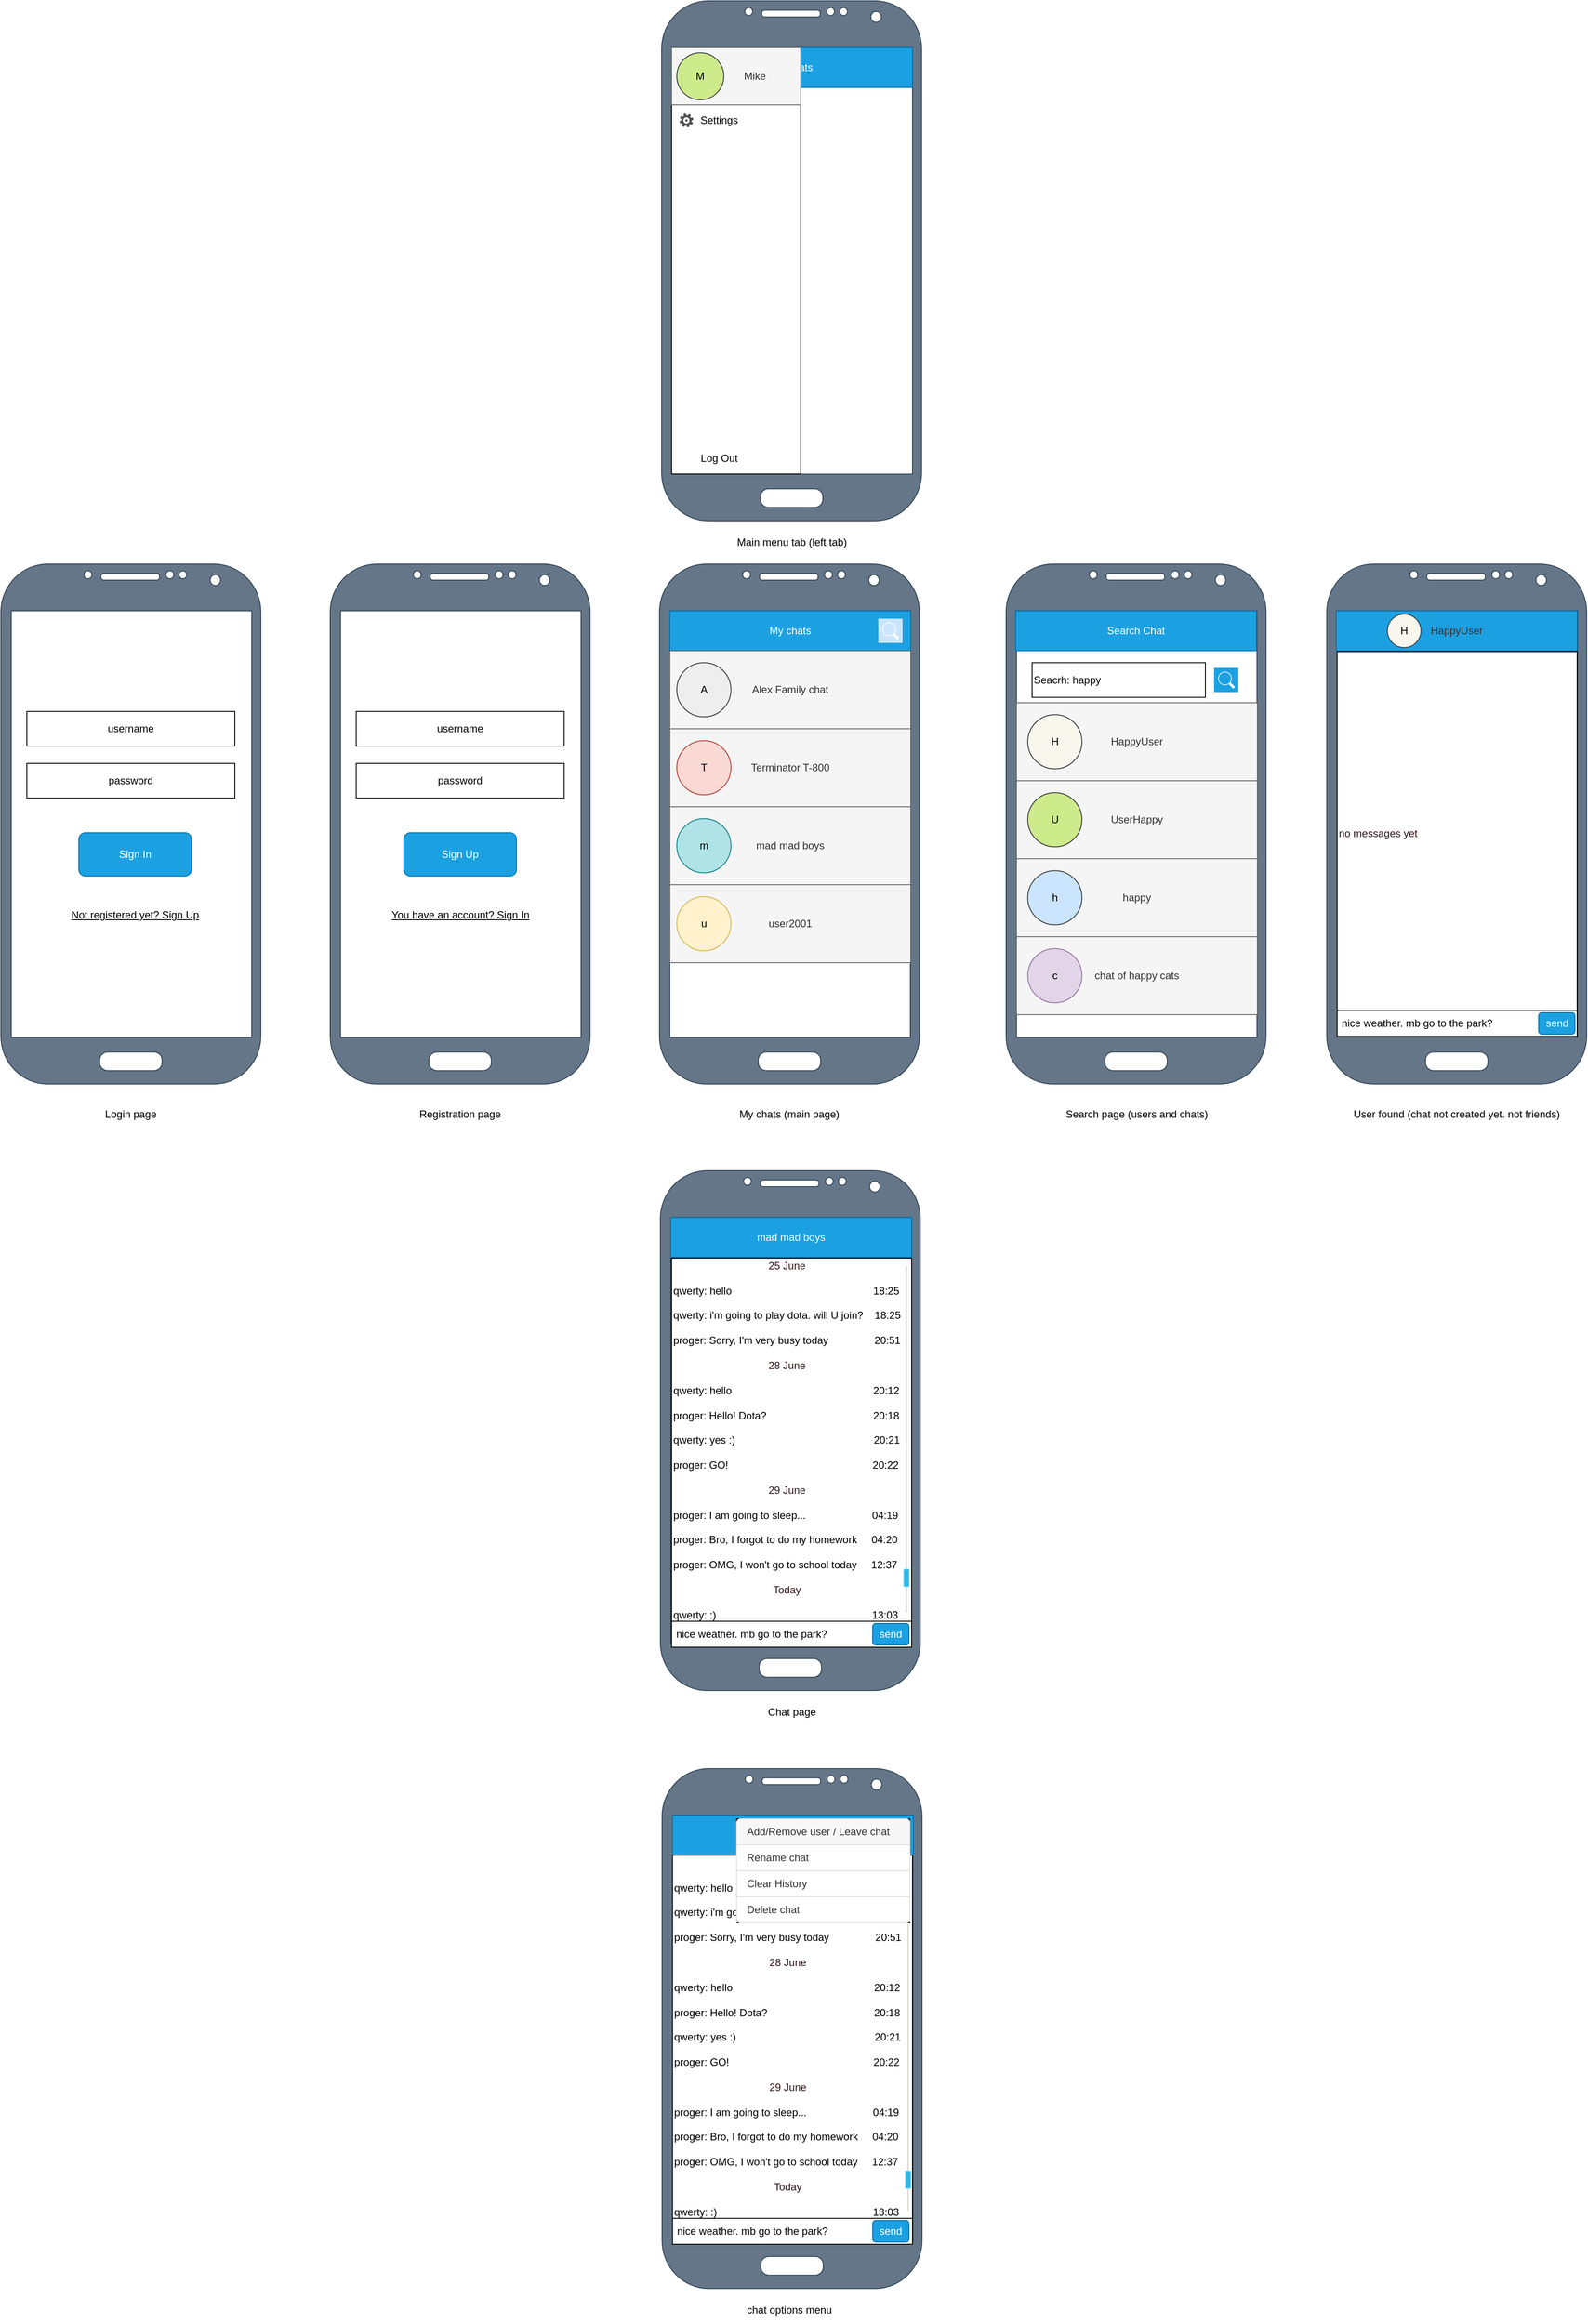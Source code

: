 <mxfile version="26.2.14">
  <diagram name="Page-1" id="aGKcRfbAle5KNDt8mZQq">
    <mxGraphModel dx="2852" dy="2586" grid="1" gridSize="10" guides="1" tooltips="1" connect="1" arrows="1" fold="1" page="1" pageScale="1" pageWidth="850" pageHeight="1100" math="0" shadow="0">
      <root>
        <mxCell id="0" />
        <mxCell id="1" parent="0" />
        <mxCell id="c1aESUFR3UjwaacBhGVk-5" value="" style="verticalLabelPosition=bottom;verticalAlign=top;html=1;shadow=0;dashed=0;strokeWidth=1;shape=mxgraph.android.phone2;strokeColor=#314354;fillColor=#647687;fontColor=#ffffff;" vertex="1" parent="1">
          <mxGeometry x="90" y="10" width="300" height="600" as="geometry" />
        </mxCell>
        <mxCell id="c1aESUFR3UjwaacBhGVk-6" value="" style="verticalLabelPosition=bottom;verticalAlign=top;html=1;shadow=0;dashed=0;strokeWidth=1;shape=mxgraph.android.phone2;strokeColor=#314354;fillColor=#647687;fontColor=#ffffff;" vertex="1" parent="1">
          <mxGeometry x="470" y="10" width="300" height="600" as="geometry" />
        </mxCell>
        <mxCell id="c1aESUFR3UjwaacBhGVk-7" value="username" style="rounded=0;whiteSpace=wrap;html=1;" vertex="1" parent="1">
          <mxGeometry x="120" y="180" width="240" height="40" as="geometry" />
        </mxCell>
        <mxCell id="c1aESUFR3UjwaacBhGVk-8" value="password" style="rounded=0;whiteSpace=wrap;html=1;" vertex="1" parent="1">
          <mxGeometry x="120" y="240" width="240" height="40" as="geometry" />
        </mxCell>
        <mxCell id="c1aESUFR3UjwaacBhGVk-9" value="Sign In" style="rounded=1;whiteSpace=wrap;html=1;fillColor=#1ba1e2;fontColor=#ffffff;strokeColor=#006EAF;" vertex="1" parent="1">
          <mxGeometry x="180" y="320" width="130" height="50" as="geometry" />
        </mxCell>
        <mxCell id="c1aESUFR3UjwaacBhGVk-10" value="Not registered yet? Sign Up" style="text;html=1;align=center;verticalAlign=middle;whiteSpace=wrap;rounded=0;fontStyle=4" vertex="1" parent="1">
          <mxGeometry x="170" y="400" width="150" height="30" as="geometry" />
        </mxCell>
        <mxCell id="c1aESUFR3UjwaacBhGVk-11" value="" style="verticalLabelPosition=bottom;verticalAlign=top;html=1;shadow=0;dashed=0;strokeWidth=1;shape=mxgraph.android.phone2;strokeColor=#314354;fillColor=#647687;fontColor=#ffffff;" vertex="1" parent="1">
          <mxGeometry x="850" y="10" width="300" height="600" as="geometry" />
        </mxCell>
        <mxCell id="c1aESUFR3UjwaacBhGVk-12" value="username" style="rounded=0;whiteSpace=wrap;html=1;" vertex="1" parent="1">
          <mxGeometry x="500" y="180" width="240" height="40" as="geometry" />
        </mxCell>
        <mxCell id="c1aESUFR3UjwaacBhGVk-13" value="password" style="rounded=0;whiteSpace=wrap;html=1;" vertex="1" parent="1">
          <mxGeometry x="500" y="240" width="240" height="40" as="geometry" />
        </mxCell>
        <mxCell id="c1aESUFR3UjwaacBhGVk-14" value="Sign Up" style="rounded=1;whiteSpace=wrap;html=1;fillColor=#1ba1e2;fontColor=#ffffff;strokeColor=#006EAF;" vertex="1" parent="1">
          <mxGeometry x="555" y="320" width="130" height="50" as="geometry" />
        </mxCell>
        <mxCell id="c1aESUFR3UjwaacBhGVk-15" value="You have an account? Sign In" style="text;html=1;align=center;verticalAlign=middle;whiteSpace=wrap;rounded=0;fontStyle=4" vertex="1" parent="1">
          <mxGeometry x="522.5" y="400" width="195" height="30" as="geometry" />
        </mxCell>
        <mxCell id="c1aESUFR3UjwaacBhGVk-16" value="My chats" style="rounded=0;whiteSpace=wrap;html=1;fillColor=#1ba1e2;fontColor=#ffffff;strokeColor=#006EAF;" vertex="1" parent="1">
          <mxGeometry x="862" y="64" width="278" height="46" as="geometry" />
        </mxCell>
        <mxCell id="c1aESUFR3UjwaacBhGVk-17" value="Alex Family chat" style="rounded=0;whiteSpace=wrap;html=1;fillColor=#f5f5f5;fontColor=#333333;strokeColor=#666666;" vertex="1" parent="1">
          <mxGeometry x="862" y="110" width="278" height="90" as="geometry" />
        </mxCell>
        <mxCell id="c1aESUFR3UjwaacBhGVk-18" value="A" style="ellipse;whiteSpace=wrap;html=1;aspect=fixed;fillColor=#eeeeee;strokeColor=#36393d;" vertex="1" parent="1">
          <mxGeometry x="870" y="123.75" width="62.5" height="62.5" as="geometry" />
        </mxCell>
        <mxCell id="c1aESUFR3UjwaacBhGVk-19" value="Terminator T-800" style="rounded=0;whiteSpace=wrap;html=1;fillColor=#f5f5f5;fontColor=#333333;strokeColor=#666666;" vertex="1" parent="1">
          <mxGeometry x="862" y="200" width="278" height="90" as="geometry" />
        </mxCell>
        <mxCell id="c1aESUFR3UjwaacBhGVk-20" value="mad mad boys" style="rounded=0;whiteSpace=wrap;html=1;fillColor=#f5f5f5;fontColor=#333333;strokeColor=#666666;" vertex="1" parent="1">
          <mxGeometry x="862" y="290" width="278" height="90" as="geometry" />
        </mxCell>
        <mxCell id="c1aESUFR3UjwaacBhGVk-21" value="T" style="ellipse;whiteSpace=wrap;html=1;aspect=fixed;fillColor=#fad9d5;strokeColor=#ae4132;" vertex="1" parent="1">
          <mxGeometry x="870" y="213.75" width="62.5" height="62.5" as="geometry" />
        </mxCell>
        <mxCell id="c1aESUFR3UjwaacBhGVk-22" value="m" style="ellipse;whiteSpace=wrap;html=1;aspect=fixed;fillColor=#b0e3e6;strokeColor=#0e8088;" vertex="1" parent="1">
          <mxGeometry x="870" y="303.75" width="62.5" height="62.5" as="geometry" />
        </mxCell>
        <mxCell id="c1aESUFR3UjwaacBhGVk-23" value="user2001" style="rounded=0;whiteSpace=wrap;html=1;fillColor=#f5f5f5;fontColor=#333333;strokeColor=#666666;" vertex="1" parent="1">
          <mxGeometry x="862" y="380" width="278" height="90" as="geometry" />
        </mxCell>
        <mxCell id="c1aESUFR3UjwaacBhGVk-24" value="u" style="ellipse;whiteSpace=wrap;html=1;aspect=fixed;fillColor=#fff2cc;strokeColor=#d6b656;" vertex="1" parent="1">
          <mxGeometry x="870" y="393.75" width="62.5" height="62.5" as="geometry" />
        </mxCell>
        <mxCell id="c1aESUFR3UjwaacBhGVk-26" value="" style="shape=image;html=1;verticalAlign=top;verticalLabelPosition=bottom;labelBackgroundColor=#ffffff;imageAspect=0;aspect=fixed;image=https://cdn0.iconfinder.com/data/icons/evericons-24px-vol-1/24/menu-dots-128.png" vertex="1" parent="1">
          <mxGeometry x="870" y="72" width="30" height="30" as="geometry" />
        </mxCell>
        <mxCell id="c1aESUFR3UjwaacBhGVk-27" value="" style="verticalLabelPosition=bottom;verticalAlign=top;html=1;shadow=0;dashed=0;strokeWidth=1;shape=mxgraph.android.phone2;strokeColor=#314354;fillColor=#647687;fontColor=#ffffff;" vertex="1" parent="1">
          <mxGeometry x="1250" y="10" width="300" height="600" as="geometry" />
        </mxCell>
        <mxCell id="c1aESUFR3UjwaacBhGVk-28" value="Search Chat" style="rounded=0;whiteSpace=wrap;html=1;fillColor=#1ba1e2;fontColor=#ffffff;strokeColor=#006EAF;" vertex="1" parent="1">
          <mxGeometry x="1261" y="64" width="278" height="46" as="geometry" />
        </mxCell>
        <mxCell id="c1aESUFR3UjwaacBhGVk-30" value="Seacrh: happy" style="rounded=0;whiteSpace=wrap;html=1;align=left;" vertex="1" parent="1">
          <mxGeometry x="1280" y="123.75" width="200" height="40" as="geometry" />
        </mxCell>
        <mxCell id="c1aESUFR3UjwaacBhGVk-32" value="" style="sketch=0;pointerEvents=1;shadow=0;dashed=0;html=1;strokeColor=#006EAF;fillColor=#1ba1e2;labelPosition=center;verticalLabelPosition=bottom;verticalAlign=top;align=center;outlineConnect=0;shape=mxgraph.veeam2.magnifying_glass;fontColor=#ffffff;" vertex="1" parent="1">
          <mxGeometry x="1490" y="129.75" width="28.0" height="28.0" as="geometry" />
        </mxCell>
        <mxCell id="c1aESUFR3UjwaacBhGVk-33" value="HappyUser" style="rounded=0;whiteSpace=wrap;html=1;fillColor=#f5f5f5;fontColor=#333333;strokeColor=#666666;" vertex="1" parent="1">
          <mxGeometry x="1262" y="170" width="278" height="90" as="geometry" />
        </mxCell>
        <mxCell id="c1aESUFR3UjwaacBhGVk-34" value="UserHappy" style="rounded=0;whiteSpace=wrap;html=1;fillColor=#f5f5f5;fontColor=#333333;strokeColor=#666666;" vertex="1" parent="1">
          <mxGeometry x="1262" y="260" width="278" height="90" as="geometry" />
        </mxCell>
        <mxCell id="c1aESUFR3UjwaacBhGVk-35" value="happy" style="rounded=0;whiteSpace=wrap;html=1;fillColor=#f5f5f5;fontColor=#333333;strokeColor=#666666;" vertex="1" parent="1">
          <mxGeometry x="1262" y="350" width="278" height="90" as="geometry" />
        </mxCell>
        <mxCell id="c1aESUFR3UjwaacBhGVk-36" value="chat of happy cats" style="rounded=0;whiteSpace=wrap;html=1;fillColor=#f5f5f5;fontColor=#333333;strokeColor=#666666;" vertex="1" parent="1">
          <mxGeometry x="1262" y="440" width="278" height="90" as="geometry" />
        </mxCell>
        <mxCell id="c1aESUFR3UjwaacBhGVk-37" value="" style="verticalLabelPosition=bottom;verticalAlign=top;html=1;shadow=0;dashed=0;strokeWidth=1;shape=mxgraph.android.phone2;strokeColor=#314354;fillColor=#647687;fontColor=#ffffff;" vertex="1" parent="1">
          <mxGeometry x="851" y="710" width="300" height="600" as="geometry" />
        </mxCell>
        <mxCell id="c1aESUFR3UjwaacBhGVk-38" value="mad mad boys" style="rounded=0;whiteSpace=wrap;html=1;fillColor=#1ba1e2;fontColor=#ffffff;strokeColor=#006EAF;" vertex="1" parent="1">
          <mxGeometry x="863" y="764" width="278" height="46" as="geometry" />
        </mxCell>
        <mxCell id="c1aESUFR3UjwaacBhGVk-40" value="&lt;div style=&quot;text-align: center;&quot;&gt;&lt;font style=&quot;color: light-dark(rgb(49, 22, 22), rgb(237, 237, 237));&quot;&gt;25 June&lt;/font&gt;&lt;/div&gt;&lt;div&gt;&lt;br&gt;&lt;/div&gt;qwerty: hello&amp;nbsp; &amp;nbsp; &amp;nbsp; &amp;nbsp; &amp;nbsp; &amp;nbsp; &amp;nbsp; &amp;nbsp; &amp;nbsp; &amp;nbsp; &amp;nbsp; &amp;nbsp; &amp;nbsp; &amp;nbsp; &amp;nbsp; &amp;nbsp; &amp;nbsp; &amp;nbsp; &amp;nbsp; &amp;nbsp; &amp;nbsp; &amp;nbsp; &amp;nbsp; &amp;nbsp; &amp;nbsp;18:25&lt;div&gt;&lt;br&gt;&lt;/div&gt;&lt;div&gt;qwerty: i&#39;m going to play dota. will U join?&amp;nbsp; &amp;nbsp; 18:25&lt;/div&gt;&lt;div&gt;&lt;br&gt;&lt;/div&gt;&lt;div&gt;proger: Sorry, I&#39;m very busy today&amp;nbsp; &amp;nbsp; &amp;nbsp; &amp;nbsp; &amp;nbsp; &amp;nbsp; &amp;nbsp; &amp;nbsp; 20:51&lt;/div&gt;&lt;div&gt;&lt;br&gt;&lt;/div&gt;&lt;div style=&quot;text-align: center;&quot;&gt;&lt;span style=&quot;color: rgb(49, 22, 22); background-color: transparent;&quot;&gt;28 June&lt;/span&gt;&lt;/div&gt;&lt;div&gt;&lt;span style=&quot;color: rgb(49, 22, 22); text-align: center; background-color: transparent;&quot;&gt;&lt;br&gt;&lt;/span&gt;&lt;/div&gt;&lt;div&gt;&lt;span style=&quot;color: rgb(49, 22, 22); text-align: center; background-color: transparent;&quot;&gt;&lt;span style=&quot;color: rgb(0, 0, 0); text-align: left;&quot;&gt;qwerty: hello&amp;nbsp; &amp;nbsp; &amp;nbsp; &amp;nbsp; &amp;nbsp; &amp;nbsp; &amp;nbsp; &amp;nbsp; &amp;nbsp; &amp;nbsp; &amp;nbsp; &amp;nbsp; &amp;nbsp; &amp;nbsp; &amp;nbsp; &amp;nbsp; &amp;nbsp; &amp;nbsp; &amp;nbsp; &amp;nbsp; &amp;nbsp; &amp;nbsp; &amp;nbsp; &amp;nbsp; &amp;nbsp;20:12&lt;/span&gt;&lt;/span&gt;&lt;/div&gt;&lt;div&gt;&lt;span style=&quot;color: rgb(49, 22, 22); text-align: center; background-color: transparent;&quot;&gt;&lt;span style=&quot;color: rgb(0, 0, 0); text-align: left;&quot;&gt;&lt;br&gt;&lt;/span&gt;&lt;/span&gt;&lt;/div&gt;&lt;div&gt;&lt;span style=&quot;color: rgb(49, 22, 22); text-align: center; background-color: transparent;&quot;&gt;&lt;span style=&quot;color: rgb(0, 0, 0); text-align: left;&quot;&gt;proger: Hello! Dota?&amp;nbsp; &amp;nbsp; &amp;nbsp; &amp;nbsp; &amp;nbsp; &amp;nbsp; &amp;nbsp; &amp;nbsp; &amp;nbsp; &amp;nbsp; &amp;nbsp; &amp;nbsp; &amp;nbsp; &amp;nbsp; &amp;nbsp; &amp;nbsp; &amp;nbsp; &amp;nbsp; &amp;nbsp;20:18&lt;/span&gt;&lt;/span&gt;&lt;/div&gt;&lt;div&gt;&lt;span style=&quot;color: rgb(49, 22, 22); text-align: center; background-color: transparent;&quot;&gt;&lt;span style=&quot;color: rgb(0, 0, 0); text-align: left;&quot;&gt;&lt;br&gt;&lt;/span&gt;&lt;/span&gt;&lt;/div&gt;&lt;div&gt;&lt;span style=&quot;color: rgb(49, 22, 22); text-align: center; background-color: transparent;&quot;&gt;&lt;span style=&quot;color: rgb(0, 0, 0); text-align: left;&quot;&gt;qwerty: yes :)&amp;nbsp; &amp;nbsp; &amp;nbsp; &amp;nbsp; &amp;nbsp; &amp;nbsp; &amp;nbsp; &amp;nbsp; &amp;nbsp; &amp;nbsp; &amp;nbsp; &amp;nbsp; &amp;nbsp; &amp;nbsp; &amp;nbsp; &amp;nbsp; &amp;nbsp; &amp;nbsp; &amp;nbsp; &amp;nbsp; &amp;nbsp; &amp;nbsp; &amp;nbsp; &amp;nbsp; 20:21&lt;/span&gt;&lt;/span&gt;&lt;/div&gt;&lt;div&gt;&lt;span style=&quot;color: rgb(49, 22, 22); text-align: center; background-color: transparent;&quot;&gt;&lt;span style=&quot;color: rgb(0, 0, 0); text-align: left;&quot;&gt;&lt;br&gt;&lt;/span&gt;&lt;/span&gt;&lt;/div&gt;&lt;div&gt;&lt;span style=&quot;color: rgb(49, 22, 22); text-align: center; background-color: transparent;&quot;&gt;&lt;span style=&quot;color: rgb(0, 0, 0); text-align: left;&quot;&gt;proger: GO!&amp;nbsp; &amp;nbsp; &amp;nbsp; &amp;nbsp; &amp;nbsp; &amp;nbsp; &amp;nbsp; &amp;nbsp; &amp;nbsp; &amp;nbsp; &amp;nbsp; &amp;nbsp; &amp;nbsp; &amp;nbsp; &amp;nbsp; &amp;nbsp; &amp;nbsp; &amp;nbsp; &amp;nbsp; &amp;nbsp; &amp;nbsp; &amp;nbsp; &amp;nbsp; &amp;nbsp; &amp;nbsp; 20:22&lt;/span&gt;&lt;/span&gt;&lt;/div&gt;&lt;div&gt;&lt;span style=&quot;color: rgb(49, 22, 22); text-align: center; background-color: transparent;&quot;&gt;&lt;span style=&quot;color: rgb(0, 0, 0); text-align: left;&quot;&gt;&lt;br&gt;&lt;/span&gt;&lt;/span&gt;&lt;/div&gt;&lt;div style=&quot;text-align: center;&quot;&gt;&lt;span style=&quot;color: rgb(49, 22, 22); background-color: transparent;&quot;&gt;&lt;span style=&quot;color: rgb(0, 0, 0);&quot;&gt;&lt;span style=&quot;color: rgb(49, 22, 22);&quot;&gt;29 June&lt;/span&gt;&lt;/span&gt;&lt;/span&gt;&lt;/div&gt;&lt;div&gt;&lt;span style=&quot;color: rgb(49, 22, 22); text-align: center; background-color: transparent;&quot;&gt;&lt;span style=&quot;color: rgb(0, 0, 0); text-align: left;&quot;&gt;&lt;br&gt;&lt;/span&gt;&lt;/span&gt;&lt;/div&gt;&lt;div&gt;&lt;span style=&quot;color: rgb(49, 22, 22); text-align: center; background-color: transparent;&quot;&gt;&lt;span style=&quot;color: rgb(0, 0, 0); text-align: left;&quot;&gt;proger: I am going to sleep...&amp;nbsp; &amp;nbsp; &amp;nbsp; &amp;nbsp; &amp;nbsp; &amp;nbsp; &amp;nbsp; &amp;nbsp; &amp;nbsp; &amp;nbsp; &amp;nbsp; &amp;nbsp;04:19&lt;/span&gt;&lt;/span&gt;&lt;/div&gt;&lt;div&gt;&lt;span style=&quot;color: rgb(49, 22, 22); text-align: center; background-color: transparent;&quot;&gt;&lt;span style=&quot;color: rgb(0, 0, 0); text-align: left;&quot;&gt;&lt;br&gt;&lt;/span&gt;&lt;/span&gt;&lt;/div&gt;&lt;div&gt;&lt;span style=&quot;color: rgb(49, 22, 22); text-align: center; background-color: transparent;&quot;&gt;&lt;span style=&quot;color: rgb(0, 0, 0); text-align: left;&quot;&gt;proger: Bro, I forgot to do my homework&amp;nbsp; &amp;nbsp; &amp;nbsp;04:20&lt;/span&gt;&lt;/span&gt;&lt;/div&gt;&lt;div&gt;&lt;span style=&quot;color: rgb(49, 22, 22); text-align: center; background-color: transparent;&quot;&gt;&lt;span style=&quot;color: rgb(0, 0, 0); text-align: left;&quot;&gt;&lt;br&gt;&lt;/span&gt;&lt;/span&gt;&lt;/div&gt;&lt;div&gt;&lt;span style=&quot;text-align: center; background-color: transparent; color: rgb(49, 22, 22);&quot;&gt;&lt;span style=&quot;text-align: left; color: rgb(0, 0, 0);&quot;&gt;&lt;span style=&quot;background-color: transparent; color: light-dark(rgb(0, 0, 0), rgb(255, 255, 255));&quot;&gt;proger:&lt;/span&gt;&lt;span style=&quot;background-color: transparent; color: light-dark(rgb(0, 0, 0), rgb(255, 255, 255));&quot;&gt;&amp;nbsp;OMG,&amp;nbsp;&lt;/span&gt;I won&#39;t go to school today&amp;nbsp; &amp;nbsp; &amp;nbsp;1&lt;/span&gt;&lt;/span&gt;&lt;span style=&quot;background-color: transparent; color: light-dark(rgb(0, 0, 0), rgb(255, 255, 255));&quot;&gt;2:37&lt;/span&gt;&lt;/div&gt;&lt;div&gt;&lt;span style=&quot;background-color: transparent; color: light-dark(rgb(0, 0, 0), rgb(255, 255, 255));&quot;&gt;&lt;br&gt;&lt;/span&gt;&lt;/div&gt;&lt;div style=&quot;text-align: center;&quot;&gt;&lt;span style=&quot;color: rgb(49, 22, 22);&quot;&gt;Today&lt;/span&gt;&lt;/div&gt;&lt;div&gt;&lt;span style=&quot;color: rgb(49, 22, 22); text-align: center;&quot;&gt;&lt;br&gt;&lt;/span&gt;&lt;/div&gt;&lt;div&gt;qwerty: :)&amp;nbsp; &amp;nbsp; &amp;nbsp; &amp;nbsp; &amp;nbsp; &amp;nbsp; &amp;nbsp; &amp;nbsp; &amp;nbsp; &amp;nbsp; &amp;nbsp; &amp;nbsp; &amp;nbsp; &amp;nbsp; &amp;nbsp; &amp;nbsp; &amp;nbsp; &amp;nbsp; &amp;nbsp; &amp;nbsp; &amp;nbsp; &amp;nbsp; &amp;nbsp; &amp;nbsp; &amp;nbsp; &amp;nbsp; &amp;nbsp; 13:03&lt;/div&gt;" style="rounded=0;whiteSpace=wrap;html=1;align=left;" vertex="1" parent="1">
          <mxGeometry x="864" y="811" width="277" height="419" as="geometry" />
        </mxCell>
        <mxCell id="c1aESUFR3UjwaacBhGVk-43" value="" style="verticalLabelPosition=bottom;verticalAlign=top;html=1;shadow=0;dashed=0;strokeWidth=1;shape=mxgraph.android.quickscroll3;dy=0.9;fillColor=#33b5e5;strokeColor=#66D5F5;" vertex="1" parent="1">
          <mxGeometry x="1132" y="820" width="6" height="400" as="geometry" />
        </mxCell>
        <mxCell id="c1aESUFR3UjwaacBhGVk-44" value="&amp;nbsp;nice weather. mb go to the park?" style="rounded=0;whiteSpace=wrap;html=1;align=left;" vertex="1" parent="1">
          <mxGeometry x="864" y="1230" width="277" height="30" as="geometry" />
        </mxCell>
        <mxCell id="c1aESUFR3UjwaacBhGVk-45" value="send" style="rounded=1;whiteSpace=wrap;html=1;fillColor=#1ba1e2;fontColor=#ffffff;strokeColor=#006EAF;" vertex="1" parent="1">
          <mxGeometry x="1096" y="1232.5" width="42" height="25" as="geometry" />
        </mxCell>
        <mxCell id="c1aESUFR3UjwaacBhGVk-46" value="" style="shape=image;html=1;verticalAlign=top;verticalLabelPosition=bottom;labelBackgroundColor=#ffffff;imageAspect=0;aspect=fixed;image=https://cdn4.iconfinder.com/data/icons/essential-app-2/16/back-left-arrow-botton-128.png" vertex="1" parent="1">
          <mxGeometry x="870" y="772" width="30" height="30" as="geometry" />
        </mxCell>
        <mxCell id="c1aESUFR3UjwaacBhGVk-47" value="" style="verticalLabelPosition=bottom;verticalAlign=top;html=1;shadow=0;dashed=0;strokeWidth=1;shape=mxgraph.android.phone2;strokeColor=#314354;fillColor=#647687;fontColor=#ffffff;" vertex="1" parent="1">
          <mxGeometry x="852.5" y="-640" width="300" height="600" as="geometry" />
        </mxCell>
        <mxCell id="c1aESUFR3UjwaacBhGVk-48" value="My chats" style="rounded=0;whiteSpace=wrap;html=1;fillColor=#1ba1e2;fontColor=#ffffff;strokeColor=#006EAF;" vertex="1" parent="1">
          <mxGeometry x="864" y="-586" width="278" height="46" as="geometry" />
        </mxCell>
        <mxCell id="c1aESUFR3UjwaacBhGVk-50" value="" style="shape=image;html=1;verticalAlign=top;verticalLabelPosition=bottom;labelBackgroundColor=#ffffff;imageAspect=0;aspect=fixed;image=https://cdn2.iconfinder.com/data/icons/arrows-and-universal-actions-icon-set/256/more_circle-128.png" vertex="1" parent="1">
          <mxGeometry x="1102.5" y="772.25" width="29.5" height="29.5" as="geometry" />
        </mxCell>
        <mxCell id="c1aESUFR3UjwaacBhGVk-51" value="" style="shape=image;html=1;verticalAlign=top;verticalLabelPosition=bottom;labelBackgroundColor=#ffffff;imageAspect=0;aspect=fixed;image=https://cdn4.iconfinder.com/data/icons/essential-app-2/16/back-left-arrow-botton-128.png" vertex="1" parent="1">
          <mxGeometry x="1270" y="72" width="30" height="30" as="geometry" />
        </mxCell>
        <mxCell id="c1aESUFR3UjwaacBhGVk-52" value="H" style="ellipse;whiteSpace=wrap;html=1;aspect=fixed;fillColor=#f9f7ed;strokeColor=#36393d;" vertex="1" parent="1">
          <mxGeometry x="1275" y="183.75" width="62.5" height="62.5" as="geometry" />
        </mxCell>
        <mxCell id="c1aESUFR3UjwaacBhGVk-53" value="U" style="ellipse;whiteSpace=wrap;html=1;aspect=fixed;fillColor=#cdeb8b;strokeColor=#36393d;" vertex="1" parent="1">
          <mxGeometry x="1275" y="273.75" width="62.5" height="62.5" as="geometry" />
        </mxCell>
        <mxCell id="c1aESUFR3UjwaacBhGVk-54" value="h" style="ellipse;whiteSpace=wrap;html=1;aspect=fixed;fillColor=#cce5ff;strokeColor=#36393d;" vertex="1" parent="1">
          <mxGeometry x="1275" y="363.75" width="62.5" height="62.5" as="geometry" />
        </mxCell>
        <mxCell id="c1aESUFR3UjwaacBhGVk-55" value="c" style="ellipse;whiteSpace=wrap;html=1;aspect=fixed;fillColor=#e1d5e7;strokeColor=#9673a6;" vertex="1" parent="1">
          <mxGeometry x="1275" y="453.75" width="62.5" height="62.5" as="geometry" />
        </mxCell>
        <mxCell id="c1aESUFR3UjwaacBhGVk-56" value="" style="sketch=0;pointerEvents=1;shadow=0;dashed=0;html=1;fillColor=#cce5ff;labelPosition=center;verticalLabelPosition=bottom;verticalAlign=top;align=center;outlineConnect=0;shape=mxgraph.veeam2.magnifying_glass;strokeColor=#36393d;" vertex="1" parent="1">
          <mxGeometry x="1102.5" y="73" width="28.0" height="28.0" as="geometry" />
        </mxCell>
        <mxCell id="c1aESUFR3UjwaacBhGVk-57" value="" style="rounded=0;whiteSpace=wrap;html=1;" vertex="1" parent="1">
          <mxGeometry x="864" y="-586" width="149" height="492" as="geometry" />
        </mxCell>
        <mxCell id="c1aESUFR3UjwaacBhGVk-58" value="&amp;nbsp; &amp;nbsp; &amp;nbsp; &amp;nbsp; &amp;nbsp; &amp;nbsp; &amp;nbsp;Mike" style="rounded=0;whiteSpace=wrap;html=1;fillColor=#f5f5f5;fontColor=#333333;strokeColor=#666666;align=center;" vertex="1" parent="1">
          <mxGeometry x="864" y="-586" width="149" height="66" as="geometry" />
        </mxCell>
        <mxCell id="c1aESUFR3UjwaacBhGVk-59" value="M" style="ellipse;whiteSpace=wrap;html=1;aspect=fixed;fillColor=#cdeb8b;strokeColor=#36393d;" vertex="1" parent="1">
          <mxGeometry x="870" y="-580.12" width="54.25" height="54.25" as="geometry" />
        </mxCell>
        <mxCell id="c1aESUFR3UjwaacBhGVk-60" value="" style="sketch=0;pointerEvents=1;shadow=0;dashed=0;html=1;strokeColor=none;fillColor=#505050;labelPosition=center;verticalLabelPosition=bottom;verticalAlign=top;outlineConnect=0;align=center;shape=mxgraph.office.concepts.settings_office_365;" vertex="1" parent="1">
          <mxGeometry x="873.13" y="-510" width="16" height="16" as="geometry" />
        </mxCell>
        <mxCell id="c1aESUFR3UjwaacBhGVk-61" value="Settings" style="text;html=1;align=center;verticalAlign=middle;whiteSpace=wrap;rounded=0;" vertex="1" parent="1">
          <mxGeometry x="889.13" y="-517" width="60" height="30" as="geometry" />
        </mxCell>
        <mxCell id="c1aESUFR3UjwaacBhGVk-62" value="" style="shape=image;html=1;verticalAlign=top;verticalLabelPosition=bottom;labelBackgroundColor=#ffffff;imageAspect=0;aspect=fixed;image=https://cdn3.iconfinder.com/data/icons/geosm-e-commerce/48/exit-3-128.png" vertex="1" parent="1">
          <mxGeometry x="873.13" y="-120" width="16" height="16" as="geometry" />
        </mxCell>
        <mxCell id="c1aESUFR3UjwaacBhGVk-63" value="Log Out" style="text;html=1;align=center;verticalAlign=middle;whiteSpace=wrap;rounded=0;" vertex="1" parent="1">
          <mxGeometry x="889.13" y="-127" width="60" height="30" as="geometry" />
        </mxCell>
        <mxCell id="c1aESUFR3UjwaacBhGVk-64" value="" style="verticalLabelPosition=bottom;verticalAlign=top;html=1;shadow=0;dashed=0;strokeWidth=1;shape=mxgraph.android.phone2;strokeColor=#314354;fillColor=#647687;fontColor=#ffffff;" vertex="1" parent="1">
          <mxGeometry x="853" y="1400" width="300" height="600" as="geometry" />
        </mxCell>
        <mxCell id="c1aESUFR3UjwaacBhGVk-65" value="mad mad boys" style="rounded=0;whiteSpace=wrap;html=1;fillColor=#1ba1e2;fontColor=#ffffff;strokeColor=#006EAF;" vertex="1" parent="1">
          <mxGeometry x="865" y="1454" width="278" height="46" as="geometry" />
        </mxCell>
        <mxCell id="c1aESUFR3UjwaacBhGVk-66" value="" style="shape=image;html=1;verticalAlign=top;verticalLabelPosition=bottom;labelBackgroundColor=#ffffff;imageAspect=0;aspect=fixed;image=https://cdn4.iconfinder.com/data/icons/essential-app-2/16/back-left-arrow-botton-128.png" vertex="1" parent="1">
          <mxGeometry x="873.13" y="1462.25" width="30" height="30" as="geometry" />
        </mxCell>
        <mxCell id="c1aESUFR3UjwaacBhGVk-67" value="" style="shape=image;html=1;verticalAlign=top;verticalLabelPosition=bottom;labelBackgroundColor=#ffffff;imageAspect=0;aspect=fixed;image=https://cdn2.iconfinder.com/data/icons/arrows-and-universal-actions-icon-set/256/more_circle-128.png" vertex="1" parent="1">
          <mxGeometry x="1102.5" y="1462.25" width="29.5" height="29.5" as="geometry" />
        </mxCell>
        <mxCell id="c1aESUFR3UjwaacBhGVk-68" value="&lt;div style=&quot;text-align: center;&quot;&gt;&lt;font style=&quot;color: light-dark(rgb(49, 22, 22), rgb(237, 237, 237));&quot;&gt;25 June&lt;/font&gt;&lt;/div&gt;&lt;div&gt;&lt;br&gt;&lt;/div&gt;qwerty: hello&amp;nbsp; &amp;nbsp; &amp;nbsp; &amp;nbsp; &amp;nbsp; &amp;nbsp; &amp;nbsp; &amp;nbsp; &amp;nbsp; &amp;nbsp; &amp;nbsp; &amp;nbsp; &amp;nbsp; &amp;nbsp; &amp;nbsp; &amp;nbsp; &amp;nbsp; &amp;nbsp; &amp;nbsp; &amp;nbsp; &amp;nbsp; &amp;nbsp; &amp;nbsp; &amp;nbsp; &amp;nbsp;18:25&lt;div&gt;&lt;br&gt;&lt;/div&gt;&lt;div&gt;qwerty: i&#39;m going to play dota. will U join?&amp;nbsp; &amp;nbsp; 18:25&lt;/div&gt;&lt;div&gt;&lt;br&gt;&lt;/div&gt;&lt;div&gt;proger: Sorry, I&#39;m very busy today&amp;nbsp; &amp;nbsp; &amp;nbsp; &amp;nbsp; &amp;nbsp; &amp;nbsp; &amp;nbsp; &amp;nbsp; 20:51&lt;/div&gt;&lt;div&gt;&lt;br&gt;&lt;/div&gt;&lt;div style=&quot;text-align: center;&quot;&gt;&lt;span style=&quot;color: rgb(49, 22, 22); background-color: transparent;&quot;&gt;28 June&lt;/span&gt;&lt;/div&gt;&lt;div&gt;&lt;span style=&quot;color: rgb(49, 22, 22); text-align: center; background-color: transparent;&quot;&gt;&lt;br&gt;&lt;/span&gt;&lt;/div&gt;&lt;div&gt;&lt;span style=&quot;color: rgb(49, 22, 22); text-align: center; background-color: transparent;&quot;&gt;&lt;span style=&quot;color: rgb(0, 0, 0); text-align: left;&quot;&gt;qwerty: hello&amp;nbsp; &amp;nbsp; &amp;nbsp; &amp;nbsp; &amp;nbsp; &amp;nbsp; &amp;nbsp; &amp;nbsp; &amp;nbsp; &amp;nbsp; &amp;nbsp; &amp;nbsp; &amp;nbsp; &amp;nbsp; &amp;nbsp; &amp;nbsp; &amp;nbsp; &amp;nbsp; &amp;nbsp; &amp;nbsp; &amp;nbsp; &amp;nbsp; &amp;nbsp; &amp;nbsp; &amp;nbsp;20:12&lt;/span&gt;&lt;/span&gt;&lt;/div&gt;&lt;div&gt;&lt;span style=&quot;color: rgb(49, 22, 22); text-align: center; background-color: transparent;&quot;&gt;&lt;span style=&quot;color: rgb(0, 0, 0); text-align: left;&quot;&gt;&lt;br&gt;&lt;/span&gt;&lt;/span&gt;&lt;/div&gt;&lt;div&gt;&lt;span style=&quot;color: rgb(49, 22, 22); text-align: center; background-color: transparent;&quot;&gt;&lt;span style=&quot;color: rgb(0, 0, 0); text-align: left;&quot;&gt;proger: Hello! Dota?&amp;nbsp; &amp;nbsp; &amp;nbsp; &amp;nbsp; &amp;nbsp; &amp;nbsp; &amp;nbsp; &amp;nbsp; &amp;nbsp; &amp;nbsp; &amp;nbsp; &amp;nbsp; &amp;nbsp; &amp;nbsp; &amp;nbsp; &amp;nbsp; &amp;nbsp; &amp;nbsp; &amp;nbsp;20:18&lt;/span&gt;&lt;/span&gt;&lt;/div&gt;&lt;div&gt;&lt;span style=&quot;color: rgb(49, 22, 22); text-align: center; background-color: transparent;&quot;&gt;&lt;span style=&quot;color: rgb(0, 0, 0); text-align: left;&quot;&gt;&lt;br&gt;&lt;/span&gt;&lt;/span&gt;&lt;/div&gt;&lt;div&gt;&lt;span style=&quot;color: rgb(49, 22, 22); text-align: center; background-color: transparent;&quot;&gt;&lt;span style=&quot;color: rgb(0, 0, 0); text-align: left;&quot;&gt;qwerty: yes :)&amp;nbsp; &amp;nbsp; &amp;nbsp; &amp;nbsp; &amp;nbsp; &amp;nbsp; &amp;nbsp; &amp;nbsp; &amp;nbsp; &amp;nbsp; &amp;nbsp; &amp;nbsp; &amp;nbsp; &amp;nbsp; &amp;nbsp; &amp;nbsp; &amp;nbsp; &amp;nbsp; &amp;nbsp; &amp;nbsp; &amp;nbsp; &amp;nbsp; &amp;nbsp; &amp;nbsp; 20:21&lt;/span&gt;&lt;/span&gt;&lt;/div&gt;&lt;div&gt;&lt;span style=&quot;color: rgb(49, 22, 22); text-align: center; background-color: transparent;&quot;&gt;&lt;span style=&quot;color: rgb(0, 0, 0); text-align: left;&quot;&gt;&lt;br&gt;&lt;/span&gt;&lt;/span&gt;&lt;/div&gt;&lt;div&gt;&lt;span style=&quot;color: rgb(49, 22, 22); text-align: center; background-color: transparent;&quot;&gt;&lt;span style=&quot;color: rgb(0, 0, 0); text-align: left;&quot;&gt;proger: GO!&amp;nbsp; &amp;nbsp; &amp;nbsp; &amp;nbsp; &amp;nbsp; &amp;nbsp; &amp;nbsp; &amp;nbsp; &amp;nbsp; &amp;nbsp; &amp;nbsp; &amp;nbsp; &amp;nbsp; &amp;nbsp; &amp;nbsp; &amp;nbsp; &amp;nbsp; &amp;nbsp; &amp;nbsp; &amp;nbsp; &amp;nbsp; &amp;nbsp; &amp;nbsp; &amp;nbsp; &amp;nbsp; 20:22&lt;/span&gt;&lt;/span&gt;&lt;/div&gt;&lt;div&gt;&lt;span style=&quot;color: rgb(49, 22, 22); text-align: center; background-color: transparent;&quot;&gt;&lt;span style=&quot;color: rgb(0, 0, 0); text-align: left;&quot;&gt;&lt;br&gt;&lt;/span&gt;&lt;/span&gt;&lt;/div&gt;&lt;div style=&quot;text-align: center;&quot;&gt;&lt;span style=&quot;color: rgb(49, 22, 22); background-color: transparent;&quot;&gt;&lt;span style=&quot;color: rgb(0, 0, 0);&quot;&gt;&lt;span style=&quot;color: rgb(49, 22, 22);&quot;&gt;29 June&lt;/span&gt;&lt;/span&gt;&lt;/span&gt;&lt;/div&gt;&lt;div&gt;&lt;span style=&quot;color: rgb(49, 22, 22); text-align: center; background-color: transparent;&quot;&gt;&lt;span style=&quot;color: rgb(0, 0, 0); text-align: left;&quot;&gt;&lt;br&gt;&lt;/span&gt;&lt;/span&gt;&lt;/div&gt;&lt;div&gt;&lt;span style=&quot;color: rgb(49, 22, 22); text-align: center; background-color: transparent;&quot;&gt;&lt;span style=&quot;color: rgb(0, 0, 0); text-align: left;&quot;&gt;proger: I am going to sleep...&amp;nbsp; &amp;nbsp; &amp;nbsp; &amp;nbsp; &amp;nbsp; &amp;nbsp; &amp;nbsp; &amp;nbsp; &amp;nbsp; &amp;nbsp; &amp;nbsp; &amp;nbsp;04:19&lt;/span&gt;&lt;/span&gt;&lt;/div&gt;&lt;div&gt;&lt;span style=&quot;color: rgb(49, 22, 22); text-align: center; background-color: transparent;&quot;&gt;&lt;span style=&quot;color: rgb(0, 0, 0); text-align: left;&quot;&gt;&lt;br&gt;&lt;/span&gt;&lt;/span&gt;&lt;/div&gt;&lt;div&gt;&lt;span style=&quot;color: rgb(49, 22, 22); text-align: center; background-color: transparent;&quot;&gt;&lt;span style=&quot;color: rgb(0, 0, 0); text-align: left;&quot;&gt;proger: Bro, I forgot to do my homework&amp;nbsp; &amp;nbsp; &amp;nbsp;04:20&lt;/span&gt;&lt;/span&gt;&lt;/div&gt;&lt;div&gt;&lt;span style=&quot;color: rgb(49, 22, 22); text-align: center; background-color: transparent;&quot;&gt;&lt;span style=&quot;color: rgb(0, 0, 0); text-align: left;&quot;&gt;&lt;br&gt;&lt;/span&gt;&lt;/span&gt;&lt;/div&gt;&lt;div&gt;&lt;span style=&quot;text-align: center; background-color: transparent; color: rgb(49, 22, 22);&quot;&gt;&lt;span style=&quot;text-align: left; color: rgb(0, 0, 0);&quot;&gt;&lt;span style=&quot;background-color: transparent; color: light-dark(rgb(0, 0, 0), rgb(255, 255, 255));&quot;&gt;proger:&lt;/span&gt;&lt;span style=&quot;background-color: transparent; color: light-dark(rgb(0, 0, 0), rgb(255, 255, 255));&quot;&gt;&amp;nbsp;OMG,&amp;nbsp;&lt;/span&gt;I won&#39;t go to school today&amp;nbsp; &amp;nbsp; &amp;nbsp;1&lt;/span&gt;&lt;/span&gt;&lt;span style=&quot;background-color: transparent; color: light-dark(rgb(0, 0, 0), rgb(255, 255, 255));&quot;&gt;2:37&lt;/span&gt;&lt;/div&gt;&lt;div&gt;&lt;span style=&quot;background-color: transparent; color: light-dark(rgb(0, 0, 0), rgb(255, 255, 255));&quot;&gt;&lt;br&gt;&lt;/span&gt;&lt;/div&gt;&lt;div style=&quot;text-align: center;&quot;&gt;&lt;span style=&quot;color: rgb(49, 22, 22);&quot;&gt;Today&lt;/span&gt;&lt;/div&gt;&lt;div&gt;&lt;span style=&quot;color: rgb(49, 22, 22); text-align: center;&quot;&gt;&lt;br&gt;&lt;/span&gt;&lt;/div&gt;&lt;div&gt;qwerty: :)&amp;nbsp; &amp;nbsp; &amp;nbsp; &amp;nbsp; &amp;nbsp; &amp;nbsp; &amp;nbsp; &amp;nbsp; &amp;nbsp; &amp;nbsp; &amp;nbsp; &amp;nbsp; &amp;nbsp; &amp;nbsp; &amp;nbsp; &amp;nbsp; &amp;nbsp; &amp;nbsp; &amp;nbsp; &amp;nbsp; &amp;nbsp; &amp;nbsp; &amp;nbsp; &amp;nbsp; &amp;nbsp; &amp;nbsp; &amp;nbsp; 13:03&lt;/div&gt;" style="rounded=0;whiteSpace=wrap;html=1;align=left;" vertex="1" parent="1">
          <mxGeometry x="865" y="1500" width="277" height="419" as="geometry" />
        </mxCell>
        <mxCell id="c1aESUFR3UjwaacBhGVk-69" value="&amp;nbsp;nice weather. mb go to the park?" style="rounded=0;whiteSpace=wrap;html=1;align=left;" vertex="1" parent="1">
          <mxGeometry x="865" y="1919" width="277" height="30" as="geometry" />
        </mxCell>
        <mxCell id="c1aESUFR3UjwaacBhGVk-70" value="send" style="rounded=1;whiteSpace=wrap;html=1;fillColor=#1ba1e2;fontColor=#ffffff;strokeColor=#006EAF;" vertex="1" parent="1">
          <mxGeometry x="1096" y="1921.5" width="42" height="25" as="geometry" />
        </mxCell>
        <mxCell id="c1aESUFR3UjwaacBhGVk-72" value="" style="verticalLabelPosition=bottom;verticalAlign=top;html=1;shadow=0;dashed=0;strokeWidth=1;shape=mxgraph.android.quickscroll3;dy=0.911;fillColor=#33b5e5;strokeColor=#66D5F5;" vertex="1" parent="1">
          <mxGeometry x="1134" y="1510" width="6" height="400" as="geometry" />
        </mxCell>
        <mxCell id="c1aESUFR3UjwaacBhGVk-90" value="" style="swimlane;fontStyle=0;childLayout=stackLayout;horizontal=1;startSize=0;horizontalStack=0;resizeParent=1;resizeParentMax=0;resizeLast=0;collapsible=0;marginBottom=0;whiteSpace=wrap;html=1;dashed=1;" vertex="1" parent="1">
          <mxGeometry x="939" y="1458" width="200" height="120" as="geometry" />
        </mxCell>
        <mxCell id="c1aESUFR3UjwaacBhGVk-91" value="Add/Remove user / Leave chat" style="text;strokeColor=#DFDFDF;fillColor=#F7F7F7;align=left;verticalAlign=middle;spacingLeft=10;spacingRight=10;overflow=hidden;points=[[0,0.5],[1,0.5]];portConstraint=eastwest;rotatable=0;whiteSpace=wrap;html=1;shape=mxgraph.bootstrap.topButton;rSize=5;fontColor=#333333;" vertex="1" parent="c1aESUFR3UjwaacBhGVk-90">
          <mxGeometry width="200" height="30" as="geometry" />
        </mxCell>
        <mxCell id="c1aESUFR3UjwaacBhGVk-92" value="Rename chat" style="text;strokeColor=#DFDFDF;fillColor=#FFFFFF;align=left;verticalAlign=middle;spacingLeft=10;spacingRight=10;overflow=hidden;points=[[0,0.5],[1,0.5]];portConstraint=eastwest;rotatable=0;whiteSpace=wrap;html=1;rSize=5;fontColor=#333333;" vertex="1" parent="c1aESUFR3UjwaacBhGVk-90">
          <mxGeometry y="30" width="200" height="30" as="geometry" />
        </mxCell>
        <mxCell id="c1aESUFR3UjwaacBhGVk-93" value="Clear History" style="text;strokeColor=#DFDFDF;fillColor=#FFFFFF;align=left;verticalAlign=middle;spacingLeft=10;spacingRight=10;overflow=hidden;points=[[0,0.5],[1,0.5]];portConstraint=eastwest;rotatable=0;whiteSpace=wrap;html=1;rSize=5;fontColor=#333333;" vertex="1" parent="c1aESUFR3UjwaacBhGVk-90">
          <mxGeometry y="60" width="200" height="30" as="geometry" />
        </mxCell>
        <mxCell id="c1aESUFR3UjwaacBhGVk-94" value="Delete chat" style="text;strokeColor=#DFDFDF;fillColor=#FFFFFF;align=left;verticalAlign=middle;spacingLeft=10;spacingRight=10;overflow=hidden;points=[[0,0.5],[1,0.5]];portConstraint=eastwest;rotatable=0;whiteSpace=wrap;html=1;shape=mxgraph.bootstrap.bottomButton;rSize=5;fontColor=#333333;" vertex="1" parent="c1aESUFR3UjwaacBhGVk-90">
          <mxGeometry y="90" width="200" height="30" as="geometry" />
        </mxCell>
        <mxCell id="c1aESUFR3UjwaacBhGVk-95" value="Login page" style="text;html=1;align=center;verticalAlign=middle;whiteSpace=wrap;rounded=0;" vertex="1" parent="1">
          <mxGeometry x="115" y="630" width="250" height="30" as="geometry" />
        </mxCell>
        <mxCell id="c1aESUFR3UjwaacBhGVk-96" value="Registration page" style="text;html=1;align=center;verticalAlign=middle;whiteSpace=wrap;rounded=0;" vertex="1" parent="1">
          <mxGeometry x="495" y="630" width="250" height="30" as="geometry" />
        </mxCell>
        <mxCell id="c1aESUFR3UjwaacBhGVk-97" value="My chats (main page)" style="text;html=1;align=center;verticalAlign=middle;whiteSpace=wrap;rounded=0;" vertex="1" parent="1">
          <mxGeometry x="875" y="630" width="250" height="30" as="geometry" />
        </mxCell>
        <mxCell id="c1aESUFR3UjwaacBhGVk-98" value="Chat page" style="text;html=1;align=center;verticalAlign=middle;whiteSpace=wrap;rounded=0;" vertex="1" parent="1">
          <mxGeometry x="878" y="1320" width="250" height="30" as="geometry" />
        </mxCell>
        <mxCell id="c1aESUFR3UjwaacBhGVk-99" value="chat options menu" style="text;html=1;align=center;verticalAlign=middle;whiteSpace=wrap;rounded=0;" vertex="1" parent="1">
          <mxGeometry x="875" y="2010" width="250" height="30" as="geometry" />
        </mxCell>
        <mxCell id="c1aESUFR3UjwaacBhGVk-100" value="Search page (users and chats)" style="text;html=1;align=center;verticalAlign=middle;whiteSpace=wrap;rounded=0;" vertex="1" parent="1">
          <mxGeometry x="1276" y="630" width="250" height="30" as="geometry" />
        </mxCell>
        <mxCell id="c1aESUFR3UjwaacBhGVk-101" value="Main menu tab (left tab)" style="text;html=1;align=center;verticalAlign=middle;whiteSpace=wrap;rounded=0;" vertex="1" parent="1">
          <mxGeometry x="877.5" y="-30" width="250" height="30" as="geometry" />
        </mxCell>
        <mxCell id="c1aESUFR3UjwaacBhGVk-102" value="" style="verticalLabelPosition=bottom;verticalAlign=top;html=1;shadow=0;dashed=0;strokeWidth=1;shape=mxgraph.android.phone2;strokeColor=#314354;fillColor=#647687;fontColor=#ffffff;" vertex="1" parent="1">
          <mxGeometry x="1620" y="10" width="300" height="600" as="geometry" />
        </mxCell>
        <mxCell id="c1aESUFR3UjwaacBhGVk-103" value="User found (chat not created yet. not friends)" style="text;html=1;align=center;verticalAlign=middle;whiteSpace=wrap;rounded=0;" vertex="1" parent="1">
          <mxGeometry x="1645" y="630" width="250" height="30" as="geometry" />
        </mxCell>
        <mxCell id="c1aESUFR3UjwaacBhGVk-104" value="&lt;span style=&quot;color: rgb(51, 51, 51);&quot;&gt;HappyUser&lt;/span&gt;" style="rounded=0;whiteSpace=wrap;html=1;fillColor=#1ba1e2;fontColor=#ffffff;strokeColor=#006EAF;" vertex="1" parent="1">
          <mxGeometry x="1631" y="64" width="278" height="46" as="geometry" />
        </mxCell>
        <mxCell id="c1aESUFR3UjwaacBhGVk-105" value="H" style="ellipse;whiteSpace=wrap;html=1;aspect=fixed;fillColor=#f9f7ed;strokeColor=#36393d;" vertex="1" parent="1">
          <mxGeometry x="1690" y="67.63" width="38.75" height="38.75" as="geometry" />
        </mxCell>
        <mxCell id="c1aESUFR3UjwaacBhGVk-106" value="" style="shape=image;html=1;verticalAlign=top;verticalLabelPosition=bottom;labelBackgroundColor=#ffffff;imageAspect=0;aspect=fixed;image=https://cdn4.iconfinder.com/data/icons/essential-app-2/16/back-left-arrow-botton-128.png" vertex="1" parent="1">
          <mxGeometry x="1645" y="72" width="30" height="30" as="geometry" />
        </mxCell>
        <mxCell id="c1aESUFR3UjwaacBhGVk-107" value="" style="shape=image;html=1;verticalAlign=top;verticalLabelPosition=bottom;labelBackgroundColor=#ffffff;imageAspect=0;aspect=fixed;image=https://cdn2.iconfinder.com/data/icons/arrows-and-universal-actions-icon-set/256/more_circle-128.png" vertex="1" parent="1">
          <mxGeometry x="1865.5" y="73" width="29.5" height="29.5" as="geometry" />
        </mxCell>
        <mxCell id="c1aESUFR3UjwaacBhGVk-108" value="&lt;div style=&quot;text-align: center;&quot;&gt;&lt;font color=&quot;#311616&quot;&gt;no messages yet&lt;/font&gt;&lt;/div&gt;" style="rounded=0;whiteSpace=wrap;html=1;align=left;" vertex="1" parent="1">
          <mxGeometry x="1632" y="111" width="277" height="419" as="geometry" />
        </mxCell>
        <mxCell id="c1aESUFR3UjwaacBhGVk-109" value="&amp;nbsp;nice weather. mb go to the park?" style="rounded=0;whiteSpace=wrap;html=1;align=left;" vertex="1" parent="1">
          <mxGeometry x="1632" y="525" width="277" height="30" as="geometry" />
        </mxCell>
        <mxCell id="c1aESUFR3UjwaacBhGVk-110" value="send" style="rounded=1;whiteSpace=wrap;html=1;fillColor=#1ba1e2;fontColor=#ffffff;strokeColor=#006EAF;" vertex="1" parent="1">
          <mxGeometry x="1864.5" y="527.5" width="42" height="25" as="geometry" />
        </mxCell>
      </root>
    </mxGraphModel>
  </diagram>
</mxfile>
